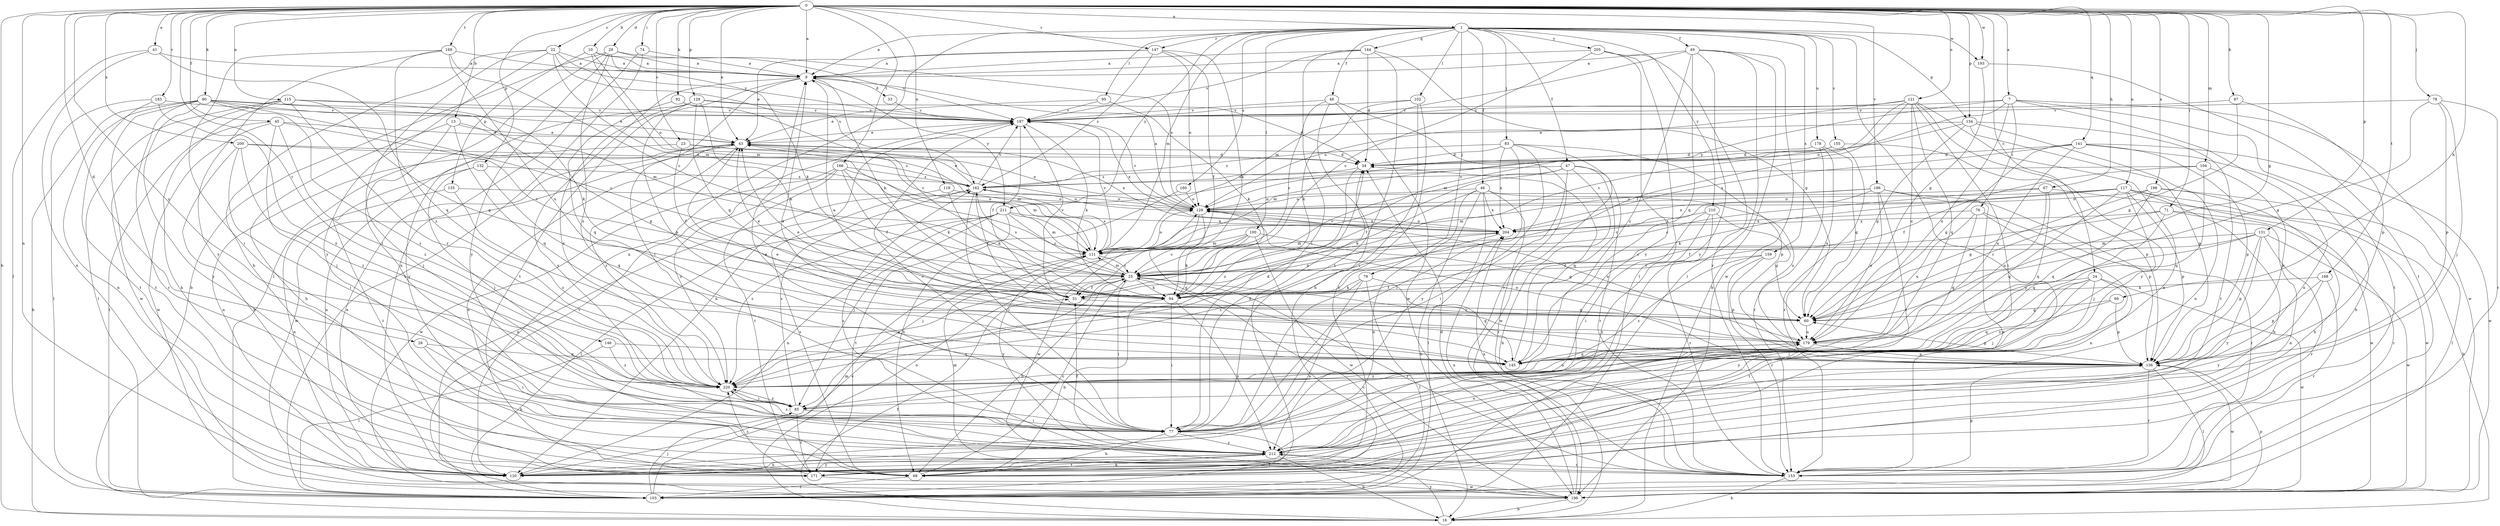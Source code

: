 strict digraph  {
0;
1;
7;
8;
10;
13;
16;
22;
23;
24;
25;
26;
29;
33;
34;
41;
43;
45;
46;
47;
48;
49;
51;
60;
66;
67;
68;
71;
74;
76;
77;
78;
79;
83;
85;
87;
90;
92;
94;
95;
100;
102;
103;
104;
111;
115;
117;
118;
120;
121;
128;
129;
131;
132;
134;
135;
136;
141;
144;
145;
146;
147;
153;
155;
159;
160;
162;
166;
168;
169;
171;
178;
179;
183;
186;
187;
193;
196;
198;
200;
204;
205;
210;
211;
212;
220;
0 -> 1  [label=a];
0 -> 7  [label=a];
0 -> 8  [label=a];
0 -> 10  [label=b];
0 -> 13  [label=b];
0 -> 16  [label=b];
0 -> 22  [label=c];
0 -> 23  [label=c];
0 -> 24  [label=c];
0 -> 26  [label=d];
0 -> 29  [label=d];
0 -> 41  [label=e];
0 -> 43  [label=e];
0 -> 45  [label=f];
0 -> 60  [label=g];
0 -> 66  [label=h];
0 -> 67  [label=h];
0 -> 71  [label=i];
0 -> 74  [label=i];
0 -> 78  [label=j];
0 -> 87  [label=k];
0 -> 90  [label=k];
0 -> 92  [label=k];
0 -> 104  [label=m];
0 -> 115  [label=n];
0 -> 117  [label=n];
0 -> 118  [label=n];
0 -> 120  [label=n];
0 -> 121  [label=o];
0 -> 129  [label=p];
0 -> 131  [label=p];
0 -> 132  [label=p];
0 -> 134  [label=p];
0 -> 141  [label=q];
0 -> 146  [label=r];
0 -> 147  [label=r];
0 -> 166  [label=t];
0 -> 168  [label=t];
0 -> 169  [label=t];
0 -> 183  [label=v];
0 -> 186  [label=v];
0 -> 193  [label=w];
0 -> 198  [label=x];
0 -> 200  [label=x];
0 -> 220  [label=z];
1 -> 8  [label=a];
1 -> 46  [label=f];
1 -> 47  [label=f];
1 -> 48  [label=f];
1 -> 49  [label=f];
1 -> 79  [label=j];
1 -> 83  [label=j];
1 -> 95  [label=l];
1 -> 100  [label=l];
1 -> 102  [label=l];
1 -> 111  [label=m];
1 -> 120  [label=n];
1 -> 134  [label=p];
1 -> 144  [label=q];
1 -> 147  [label=r];
1 -> 153  [label=r];
1 -> 155  [label=s];
1 -> 159  [label=s];
1 -> 160  [label=s];
1 -> 178  [label=u];
1 -> 193  [label=w];
1 -> 205  [label=y];
1 -> 210  [label=y];
1 -> 211  [label=y];
7 -> 76  [label=i];
7 -> 120  [label=n];
7 -> 128  [label=o];
7 -> 171  [label=t];
7 -> 179  [label=u];
7 -> 187  [label=v];
7 -> 196  [label=w];
7 -> 211  [label=y];
8 -> 33  [label=d];
8 -> 77  [label=i];
8 -> 94  [label=k];
8 -> 171  [label=t];
8 -> 211  [label=y];
8 -> 212  [label=y];
10 -> 8  [label=a];
10 -> 111  [label=m];
10 -> 128  [label=o];
10 -> 135  [label=p];
10 -> 187  [label=v];
13 -> 43  [label=e];
13 -> 60  [label=g];
13 -> 68  [label=h];
13 -> 85  [label=j];
13 -> 145  [label=q];
16 -> 51  [label=f];
16 -> 128  [label=o];
16 -> 212  [label=y];
22 -> 8  [label=a];
22 -> 68  [label=h];
22 -> 77  [label=i];
22 -> 111  [label=m];
22 -> 162  [label=s];
22 -> 187  [label=v];
22 -> 212  [label=y];
23 -> 34  [label=d];
23 -> 51  [label=f];
23 -> 120  [label=n];
23 -> 128  [label=o];
24 -> 51  [label=f];
24 -> 77  [label=i];
24 -> 85  [label=j];
24 -> 171  [label=t];
24 -> 196  [label=w];
24 -> 212  [label=y];
24 -> 220  [label=z];
25 -> 51  [label=f];
25 -> 68  [label=h];
25 -> 77  [label=i];
25 -> 94  [label=k];
25 -> 111  [label=m];
25 -> 153  [label=r];
25 -> 162  [label=s];
25 -> 179  [label=u];
25 -> 220  [label=z];
26 -> 68  [label=h];
26 -> 77  [label=i];
26 -> 145  [label=q];
29 -> 8  [label=a];
29 -> 16  [label=b];
29 -> 94  [label=k];
29 -> 103  [label=l];
29 -> 128  [label=o];
29 -> 212  [label=y];
29 -> 220  [label=z];
33 -> 187  [label=v];
34 -> 162  [label=s];
34 -> 220  [label=z];
41 -> 8  [label=a];
41 -> 103  [label=l];
41 -> 120  [label=n];
41 -> 145  [label=q];
43 -> 34  [label=d];
43 -> 111  [label=m];
43 -> 120  [label=n];
43 -> 196  [label=w];
43 -> 204  [label=x];
43 -> 220  [label=z];
45 -> 25  [label=c];
45 -> 43  [label=e];
45 -> 85  [label=j];
45 -> 103  [label=l];
45 -> 196  [label=w];
45 -> 220  [label=z];
46 -> 16  [label=b];
46 -> 94  [label=k];
46 -> 103  [label=l];
46 -> 120  [label=n];
46 -> 128  [label=o];
46 -> 153  [label=r];
46 -> 179  [label=u];
46 -> 204  [label=x];
47 -> 16  [label=b];
47 -> 25  [label=c];
47 -> 51  [label=f];
47 -> 77  [label=i];
47 -> 145  [label=q];
47 -> 153  [label=r];
47 -> 162  [label=s];
48 -> 25  [label=c];
48 -> 68  [label=h];
48 -> 153  [label=r];
48 -> 187  [label=v];
48 -> 196  [label=w];
49 -> 8  [label=a];
49 -> 16  [label=b];
49 -> 103  [label=l];
49 -> 111  [label=m];
49 -> 145  [label=q];
49 -> 196  [label=w];
49 -> 212  [label=y];
49 -> 220  [label=z];
51 -> 43  [label=e];
51 -> 60  [label=g];
51 -> 187  [label=v];
60 -> 43  [label=e];
60 -> 179  [label=u];
66 -> 60  [label=g];
66 -> 136  [label=p];
66 -> 145  [label=q];
67 -> 25  [label=c];
67 -> 128  [label=o];
67 -> 145  [label=q];
67 -> 179  [label=u];
67 -> 196  [label=w];
68 -> 25  [label=c];
68 -> 43  [label=e];
68 -> 103  [label=l];
68 -> 162  [label=s];
71 -> 51  [label=f];
71 -> 120  [label=n];
71 -> 145  [label=q];
71 -> 153  [label=r];
71 -> 204  [label=x];
74 -> 8  [label=a];
74 -> 103  [label=l];
74 -> 120  [label=n];
76 -> 120  [label=n];
76 -> 145  [label=q];
76 -> 153  [label=r];
76 -> 179  [label=u];
76 -> 204  [label=x];
77 -> 8  [label=a];
77 -> 34  [label=d];
77 -> 68  [label=h];
77 -> 103  [label=l];
77 -> 187  [label=v];
77 -> 212  [label=y];
77 -> 220  [label=z];
78 -> 60  [label=g];
78 -> 85  [label=j];
78 -> 136  [label=p];
78 -> 153  [label=r];
78 -> 187  [label=v];
79 -> 77  [label=i];
79 -> 94  [label=k];
79 -> 103  [label=l];
79 -> 120  [label=n];
79 -> 145  [label=q];
83 -> 34  [label=d];
83 -> 77  [label=i];
83 -> 136  [label=p];
83 -> 162  [label=s];
83 -> 196  [label=w];
83 -> 204  [label=x];
83 -> 212  [label=y];
85 -> 77  [label=i];
85 -> 162  [label=s];
85 -> 171  [label=t];
85 -> 220  [label=z];
87 -> 60  [label=g];
87 -> 136  [label=p];
87 -> 187  [label=v];
90 -> 16  [label=b];
90 -> 25  [label=c];
90 -> 43  [label=e];
90 -> 111  [label=m];
90 -> 120  [label=n];
90 -> 153  [label=r];
90 -> 171  [label=t];
90 -> 187  [label=v];
90 -> 212  [label=y];
90 -> 220  [label=z];
92 -> 25  [label=c];
92 -> 145  [label=q];
92 -> 187  [label=v];
94 -> 68  [label=h];
94 -> 77  [label=i];
94 -> 204  [label=x];
94 -> 212  [label=y];
95 -> 43  [label=e];
95 -> 94  [label=k];
95 -> 187  [label=v];
100 -> 25  [label=c];
100 -> 60  [label=g];
100 -> 85  [label=j];
100 -> 94  [label=k];
100 -> 111  [label=m];
100 -> 196  [label=w];
102 -> 77  [label=i];
102 -> 94  [label=k];
102 -> 171  [label=t];
102 -> 187  [label=v];
103 -> 25  [label=c];
103 -> 85  [label=j];
103 -> 111  [label=m];
103 -> 187  [label=v];
104 -> 51  [label=f];
104 -> 136  [label=p];
104 -> 145  [label=q];
104 -> 162  [label=s];
111 -> 25  [label=c];
111 -> 43  [label=e];
111 -> 128  [label=o];
111 -> 162  [label=s];
111 -> 187  [label=v];
111 -> 212  [label=y];
115 -> 60  [label=g];
115 -> 68  [label=h];
115 -> 94  [label=k];
115 -> 103  [label=l];
115 -> 187  [label=v];
115 -> 196  [label=w];
115 -> 220  [label=z];
117 -> 16  [label=b];
117 -> 68  [label=h];
117 -> 85  [label=j];
117 -> 94  [label=k];
117 -> 128  [label=o];
117 -> 136  [label=p];
117 -> 145  [label=q];
117 -> 196  [label=w];
117 -> 204  [label=x];
118 -> 94  [label=k];
118 -> 120  [label=n];
118 -> 128  [label=o];
120 -> 25  [label=c];
120 -> 43  [label=e];
121 -> 25  [label=c];
121 -> 51  [label=f];
121 -> 77  [label=i];
121 -> 120  [label=n];
121 -> 128  [label=o];
121 -> 145  [label=q];
121 -> 179  [label=u];
121 -> 187  [label=v];
121 -> 212  [label=y];
128 -> 8  [label=a];
128 -> 145  [label=q];
128 -> 187  [label=v];
128 -> 196  [label=w];
128 -> 204  [label=x];
129 -> 34  [label=d];
129 -> 60  [label=g];
129 -> 94  [label=k];
129 -> 136  [label=p];
129 -> 187  [label=v];
129 -> 212  [label=y];
129 -> 220  [label=z];
131 -> 25  [label=c];
131 -> 111  [label=m];
131 -> 136  [label=p];
131 -> 153  [label=r];
131 -> 179  [label=u];
131 -> 196  [label=w];
131 -> 212  [label=y];
132 -> 85  [label=j];
132 -> 145  [label=q];
132 -> 162  [label=s];
132 -> 171  [label=t];
134 -> 43  [label=e];
134 -> 60  [label=g];
134 -> 111  [label=m];
134 -> 120  [label=n];
134 -> 136  [label=p];
134 -> 171  [label=t];
135 -> 120  [label=n];
135 -> 128  [label=o];
135 -> 220  [label=z];
136 -> 8  [label=a];
136 -> 60  [label=g];
136 -> 103  [label=l];
136 -> 128  [label=o];
136 -> 153  [label=r];
136 -> 196  [label=w];
136 -> 220  [label=z];
141 -> 34  [label=d];
141 -> 60  [label=g];
141 -> 68  [label=h];
141 -> 136  [label=p];
141 -> 179  [label=u];
141 -> 196  [label=w];
141 -> 204  [label=x];
144 -> 8  [label=a];
144 -> 34  [label=d];
144 -> 60  [label=g];
144 -> 77  [label=i];
144 -> 171  [label=t];
144 -> 187  [label=v];
145 -> 34  [label=d];
145 -> 43  [label=e];
146 -> 103  [label=l];
146 -> 145  [label=q];
146 -> 220  [label=z];
147 -> 8  [label=a];
147 -> 43  [label=e];
147 -> 51  [label=f];
147 -> 94  [label=k];
147 -> 128  [label=o];
147 -> 162  [label=s];
153 -> 16  [label=b];
153 -> 111  [label=m];
153 -> 136  [label=p];
153 -> 204  [label=x];
155 -> 34  [label=d];
155 -> 111  [label=m];
155 -> 136  [label=p];
155 -> 153  [label=r];
159 -> 25  [label=c];
159 -> 136  [label=p];
159 -> 153  [label=r];
159 -> 220  [label=z];
160 -> 68  [label=h];
160 -> 128  [label=o];
162 -> 43  [label=e];
162 -> 51  [label=f];
162 -> 77  [label=i];
162 -> 128  [label=o];
162 -> 187  [label=v];
166 -> 51  [label=f];
166 -> 94  [label=k];
166 -> 111  [label=m];
166 -> 162  [label=s];
166 -> 171  [label=t];
166 -> 196  [label=w];
166 -> 220  [label=z];
168 -> 94  [label=k];
168 -> 136  [label=p];
168 -> 153  [label=r];
168 -> 212  [label=y];
169 -> 8  [label=a];
169 -> 25  [label=c];
169 -> 77  [label=i];
169 -> 179  [label=u];
169 -> 212  [label=y];
169 -> 220  [label=z];
171 -> 196  [label=w];
171 -> 212  [label=y];
171 -> 220  [label=z];
178 -> 34  [label=d];
178 -> 60  [label=g];
178 -> 153  [label=r];
178 -> 179  [label=u];
179 -> 8  [label=a];
179 -> 128  [label=o];
179 -> 136  [label=p];
179 -> 145  [label=q];
183 -> 103  [label=l];
183 -> 171  [label=t];
183 -> 187  [label=v];
183 -> 220  [label=z];
186 -> 25  [label=c];
186 -> 77  [label=i];
186 -> 111  [label=m];
186 -> 120  [label=n];
186 -> 128  [label=o];
186 -> 136  [label=p];
186 -> 179  [label=u];
187 -> 43  [label=e];
187 -> 51  [label=f];
187 -> 94  [label=k];
187 -> 120  [label=n];
187 -> 204  [label=x];
193 -> 60  [label=g];
193 -> 103  [label=l];
196 -> 16  [label=b];
196 -> 34  [label=d];
196 -> 136  [label=p];
196 -> 204  [label=x];
198 -> 60  [label=g];
198 -> 68  [label=h];
198 -> 103  [label=l];
198 -> 128  [label=o];
198 -> 145  [label=q];
200 -> 34  [label=d];
200 -> 68  [label=h];
200 -> 77  [label=i];
200 -> 162  [label=s];
200 -> 220  [label=z];
204 -> 111  [label=m];
204 -> 128  [label=o];
204 -> 220  [label=z];
205 -> 8  [label=a];
205 -> 25  [label=c];
205 -> 103  [label=l];
205 -> 153  [label=r];
205 -> 212  [label=y];
210 -> 60  [label=g];
210 -> 77  [label=i];
210 -> 153  [label=r];
210 -> 204  [label=x];
210 -> 212  [label=y];
211 -> 25  [label=c];
211 -> 85  [label=j];
211 -> 103  [label=l];
211 -> 111  [label=m];
211 -> 120  [label=n];
211 -> 171  [label=t];
211 -> 204  [label=x];
211 -> 220  [label=z];
212 -> 16  [label=b];
212 -> 51  [label=f];
212 -> 68  [label=h];
212 -> 120  [label=n];
212 -> 153  [label=r];
212 -> 162  [label=s];
212 -> 171  [label=t];
212 -> 179  [label=u];
220 -> 34  [label=d];
220 -> 85  [label=j];
220 -> 179  [label=u];
}
